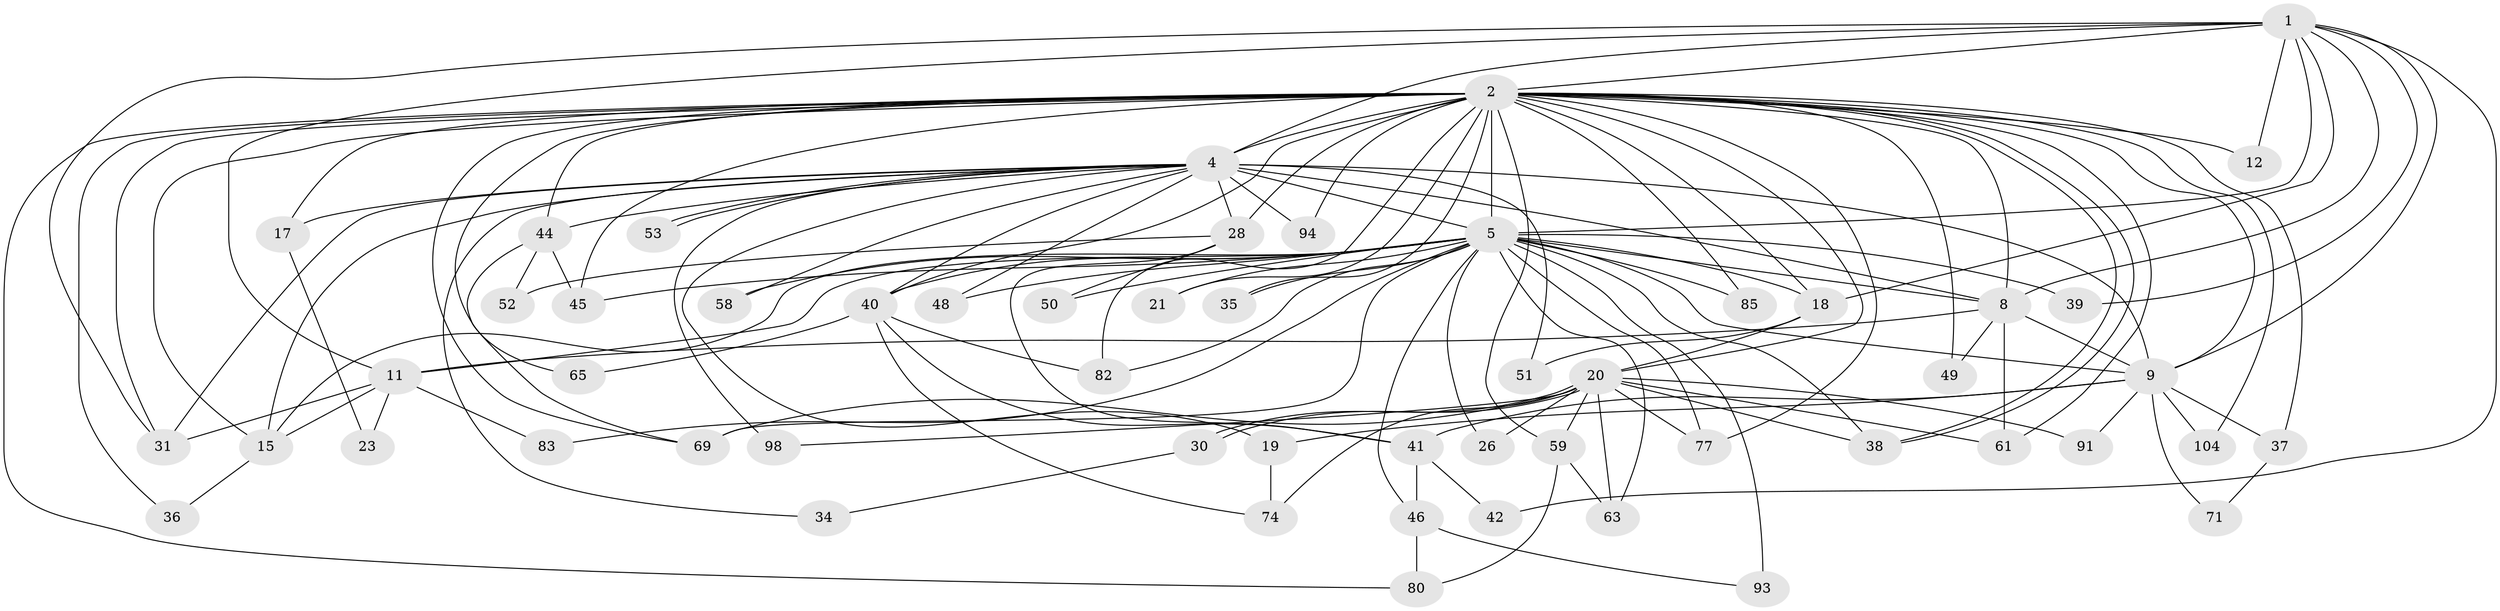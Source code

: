 // original degree distribution, {18: 0.007246376811594203, 27: 0.014492753623188406, 28: 0.014492753623188406, 25: 0.007246376811594203, 20: 0.007246376811594203, 21: 0.007246376811594203, 13: 0.007246376811594203, 19: 0.007246376811594203, 7: 0.014492753623188406, 3: 0.21739130434782608, 5: 0.057971014492753624, 8: 0.014492753623188406, 6: 0.028985507246376812, 16: 0.007246376811594203, 2: 0.5362318840579711, 4: 0.050724637681159424}
// Generated by graph-tools (version 1.1) at 2025/17/03/04/25 18:17:49]
// undirected, 55 vertices, 132 edges
graph export_dot {
graph [start="1"]
  node [color=gray90,style=filled];
  1;
  2 [super="+99+3+16"];
  4 [super="+84+7+43"];
  5 [super="+103+27+6+138+123+75+120+96+95+10+72+81"];
  8;
  9 [super="+134+76+70+33+24"];
  11 [super="+13+22"];
  12;
  15;
  17;
  18 [super="+68+55"];
  19;
  20;
  21;
  23;
  26;
  28;
  30;
  31 [super="+125+115+132+127"];
  34;
  35;
  36;
  37;
  38 [super="+88+64"];
  39;
  40 [super="+118"];
  41;
  42;
  44;
  45 [super="+135"];
  46;
  48;
  49;
  50;
  51;
  52;
  53;
  58;
  59;
  61;
  63 [super="+119"];
  65;
  69 [super="+97"];
  71;
  74 [super="+101"];
  77;
  80;
  82 [super="+136"];
  83;
  85;
  91;
  93;
  94;
  98;
  104;
  1 -- 2 [weight=3];
  1 -- 4 [weight=2];
  1 -- 5 [weight=4];
  1 -- 8;
  1 -- 9;
  1 -- 11 [weight=2];
  1 -- 12;
  1 -- 18;
  1 -- 39;
  1 -- 42;
  1 -- 31;
  2 -- 4 [weight=8];
  2 -- 5 [weight=14];
  2 -- 8 [weight=2];
  2 -- 9 [weight=3];
  2 -- 12 [weight=2];
  2 -- 18 [weight=3];
  2 -- 31 [weight=2];
  2 -- 35;
  2 -- 37;
  2 -- 38 [weight=2];
  2 -- 38;
  2 -- 77;
  2 -- 85;
  2 -- 104;
  2 -- 69;
  2 -- 65;
  2 -- 15;
  2 -- 80;
  2 -- 17;
  2 -- 82;
  2 -- 20;
  2 -- 21;
  2 -- 28 [weight=2];
  2 -- 36;
  2 -- 40 [weight=2];
  2 -- 44;
  2 -- 45;
  2 -- 49;
  2 -- 59;
  2 -- 61;
  2 -- 94;
  4 -- 5 [weight=14];
  4 -- 8 [weight=2];
  4 -- 9 [weight=2];
  4 -- 15;
  4 -- 19;
  4 -- 48;
  4 -- 53;
  4 -- 53;
  4 -- 94;
  4 -- 98;
  4 -- 31 [weight=2];
  4 -- 34;
  4 -- 44;
  4 -- 17;
  4 -- 51;
  4 -- 58;
  4 -- 28;
  4 -- 40;
  5 -- 8 [weight=4];
  5 -- 9 [weight=9];
  5 -- 21;
  5 -- 40 [weight=2];
  5 -- 58;
  5 -- 45;
  5 -- 38 [weight=2];
  5 -- 93 [weight=2];
  5 -- 48;
  5 -- 69 [weight=2];
  5 -- 83;
  5 -- 85;
  5 -- 26;
  5 -- 46;
  5 -- 63;
  5 -- 82;
  5 -- 11 [weight=3];
  5 -- 77;
  5 -- 15;
  5 -- 18;
  5 -- 35;
  5 -- 39 [weight=2];
  5 -- 50;
  8 -- 9;
  8 -- 11;
  8 -- 49;
  8 -- 61;
  9 -- 19;
  9 -- 71;
  9 -- 41 [weight=2];
  9 -- 104;
  9 -- 91;
  9 -- 37;
  11 -- 15;
  11 -- 83;
  11 -- 23;
  11 -- 31;
  15 -- 36;
  17 -- 23;
  18 -- 20 [weight=2];
  18 -- 51;
  19 -- 74;
  20 -- 26;
  20 -- 30;
  20 -- 30;
  20 -- 59;
  20 -- 61;
  20 -- 63 [weight=2];
  20 -- 74;
  20 -- 77;
  20 -- 91;
  20 -- 98;
  20 -- 69;
  20 -- 38;
  28 -- 41;
  28 -- 50;
  28 -- 52;
  30 -- 34;
  37 -- 71;
  40 -- 41;
  40 -- 65;
  40 -- 74;
  40 -- 82;
  41 -- 42;
  41 -- 46;
  44 -- 45;
  44 -- 52;
  44 -- 69;
  46 -- 80;
  46 -- 93;
  59 -- 63;
  59 -- 80;
}

